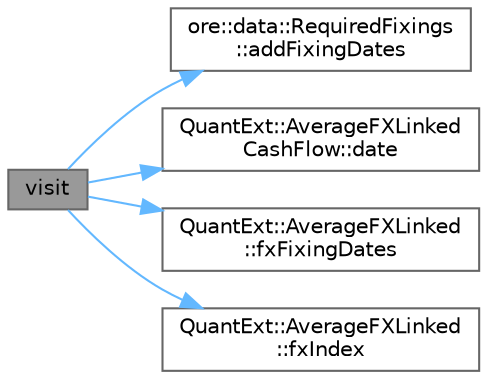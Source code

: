 digraph "visit"
{
 // INTERACTIVE_SVG=YES
 // LATEX_PDF_SIZE
  bgcolor="transparent";
  edge [fontname=Helvetica,fontsize=10,labelfontname=Helvetica,labelfontsize=10];
  node [fontname=Helvetica,fontsize=10,shape=box,height=0.2,width=0.4];
  rankdir="LR";
  Node1 [label="visit",height=0.2,width=0.4,color="gray40", fillcolor="grey60", style="filled", fontcolor="black",tooltip=" "];
  Node1 -> Node2 [color="steelblue1",style="solid"];
  Node2 [label="ore::data::RequiredFixings\l::addFixingDates",height=0.2,width=0.4,color="grey40", fillcolor="white", style="filled",URL="$classore_1_1data_1_1_required_fixings.html#a2f865463fe3ffeeaaa6b0b54c7577f0f",tooltip=" "];
  Node1 -> Node3 [color="steelblue1",style="solid"];
  Node3 [label="QuantExt::AverageFXLinked\lCashFlow::date",height=0.2,width=0.4,color="grey40", fillcolor="white", style="filled",URL="C:/dev/ORE/documentation/QuantExt/doc/quantext.tag$class_quant_ext_1_1_average_f_x_linked_cash_flow.html#acda6b54c0fae709ae1bcccfae9e1d83d",tooltip=" "];
  Node1 -> Node4 [color="steelblue1",style="solid"];
  Node4 [label="QuantExt::AverageFXLinked\l::fxFixingDates",height=0.2,width=0.4,color="grey40", fillcolor="white", style="filled",URL="C:/dev/ORE/documentation/QuantExt/doc/quantext.tag$class_quant_ext_1_1_average_f_x_linked.html#aa9ecde5dfaf8dc69ad6a920d143eedf2",tooltip=" "];
  Node1 -> Node5 [color="steelblue1",style="solid"];
  Node5 [label="QuantExt::AverageFXLinked\l::fxIndex",height=0.2,width=0.4,color="grey40", fillcolor="white", style="filled",URL="C:/dev/ORE/documentation/QuantExt/doc/quantext.tag$class_quant_ext_1_1_average_f_x_linked.html#a0df5123a82fe8d88230183aad5f4411c",tooltip=" "];
}
